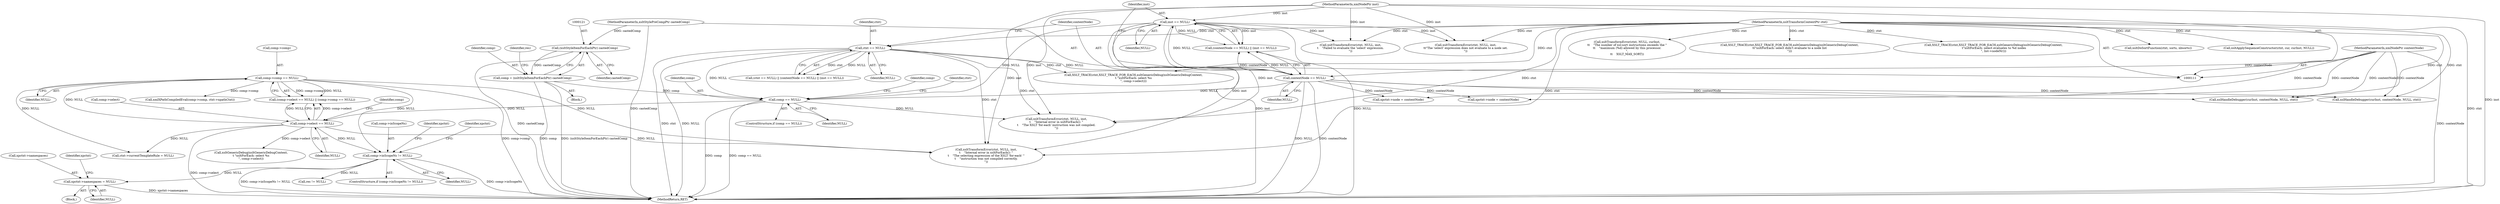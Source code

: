 digraph "1_Chrome_96dbafe288dbe2f0cc45fa3c39daf6d0c37acbab_40@del" {
"1000275" [label="(Call,xpctxt->namespaces = NULL)"];
"1000249" [label="(Call,comp->inScopeNs != NULL)"];
"1000177" [label="(Call,comp->comp == NULL)"];
"1000172" [label="(Call,comp->select == NULL)"];
"1000160" [label="(Call,comp == NULL)"];
"1000118" [label="(Call,comp = (xsltStyleItemForEachPtr) castedComp)"];
"1000120" [label="(Call,(xsltStyleItemForEachPtr) castedComp)"];
"1000115" [label="(MethodParameterIn,xsltStylePreCompPtr castedComp)"];
"1000151" [label="(Call,inst == NULL)"];
"1000114" [label="(MethodParameterIn,xmlNodePtr inst)"];
"1000148" [label="(Call,contextNode == NULL)"];
"1000113" [label="(MethodParameterIn,xmlNodePtr contextNode)"];
"1000144" [label="(Call,ctxt == NULL)"];
"1000112" [label="(MethodParameterIn,xsltTransformContextPtr ctxt)"];
"1000178" [label="(Call,comp->comp)"];
"1000405" [label="(Call,xslHandleDebugger(curInst, contextNode, NULL, ctxt))"];
"1000149" [label="(Identifier,contextNode)"];
"1000173" [label="(Call,comp->select)"];
"1000145" [label="(Identifier,ctxt)"];
"1000248" [label="(ControlStructure,if (comp->inScopeNs != NULL))"];
"1000275" [label="(Call,xpctxt->namespaces = NULL)"];
"1000428" [label="(Call,xsltTransformError(ctxt, NULL, curInst,\n\t\t    \"The number of xsl:sort instructions exceeds the \"\n\t\t    \"maximum (%d) allowed by this processor.\n\",\n\t\t    XSLT_MAX_SORT))"];
"1000115" [label="(MethodParameterIn,xsltStylePreCompPtr castedComp)"];
"1000112" [label="(MethodParameterIn,xsltTransformContextPtr ctxt)"];
"1000176" [label="(Identifier,NULL)"];
"1000276" [label="(Call,xpctxt->namespaces)"];
"1000277" [label="(Identifier,xpctxt)"];
"1000250" [label="(Call,comp->inScopeNs)"];
"1000253" [label="(Identifier,NULL)"];
"1000120" [label="(Call,(xsltStyleItemForEachPtr) castedComp)"];
"1000317" [label="(Call,XSLT_TRACE(ctxt,XSLT_TRACE_FOR_EACH,xsltGenericDebug(xsltGenericDebugContext,\n\t\t\"xsltForEach: select didn't evaluate to a node list\n\")))"];
"1000165" [label="(Identifier,ctxt)"];
"1000162" [label="(Identifier,NULL)"];
"1000172" [label="(Call,comp->select == NULL)"];
"1000566" [label="(MethodReturn,RET)"];
"1000326" [label="(Call,xsltTransformError(ctxt, NULL, inst,\n\t    \"Failed to evaluate the 'select' expression.\n\"))"];
"1000223" [label="(Call,ctxt->currentTemplateRule = NULL)"];
"1000153" [label="(Identifier,NULL)"];
"1000150" [label="(Identifier,NULL)"];
"1000348" [label="(Call,XSLT_TRACE(ctxt,XSLT_TRACE_FOR_EACH,xsltGenericDebug(xsltGenericDebugContext,\n \t\"xsltForEach: select evaluates to %d nodes\n\", list->nodeNr)))"];
"1000312" [label="(Call,xsltTransformError(ctxt, NULL, inst,\n\t\t\"The 'select' expression does not evaluate to a node set.\n\"))"];
"1000274" [label="(Block,)"];
"1000447" [label="(Call,xslHandleDebugger(curInst, contextNode, NULL, ctxt))"];
"1000457" [label="(Call,xsltDoSortFunction(ctxt, sorts, nbsorts))"];
"1000181" [label="(Identifier,NULL)"];
"1000144" [label="(Call,ctxt == NULL)"];
"1000160" [label="(Call,comp == NULL)"];
"1000119" [label="(Identifier,comp)"];
"1000114" [label="(MethodParameterIn,xmlNodePtr inst)"];
"1000171" [label="(Call,(comp->select == NULL) || (comp->comp == NULL))"];
"1000164" [label="(Call,xsltTransformError(ctxt, NULL, inst,\n\t    \"Internal error in xsltForEach(): \"\n\t    \"The XSLT 'for-each' instruction was not compiled.\n\"))"];
"1000151" [label="(Call,inst == NULL)"];
"1000122" [label="(Identifier,castedComp)"];
"1000147" [label="(Call,(contextNode == NULL) || (inst == NULL))"];
"1000161" [label="(Identifier,comp)"];
"1000295" [label="(Call,res != NULL)"];
"1000116" [label="(Block,)"];
"1000367" [label="(Call,xpctxt->node = contextNode)"];
"1000243" [label="(Call,xpctxt->node = contextNode)"];
"1000194" [label="(Call,XSLT_TRACE(ctxt,XSLT_TRACE_FOR_EACH,xsltGenericDebug(xsltGenericDebugContext,\n\t \"xsltForEach: select %s\n\", comp->select)))"];
"1000152" [label="(Identifier,inst)"];
"1000118" [label="(Call,comp = (xsltStyleItemForEachPtr) castedComp)"];
"1000287" [label="(Call,xmlXPathCompiledEval(comp->comp, ctxt->xpathCtxt))"];
"1000197" [label="(Call,xsltGenericDebug(xsltGenericDebugContext,\n\t \"xsltForEach: select %s\n\", comp->select))"];
"1000282" [label="(Identifier,xpctxt)"];
"1000148" [label="(Call,contextNode == NULL)"];
"1000143" [label="(Call,(ctxt == NULL) || (contextNode == NULL) || (inst == NULL))"];
"1000518" [label="(Call,xsltApplySequenceConstructor(ctxt, cur, curInst, NULL))"];
"1000126" [label="(Identifier,res)"];
"1000177" [label="(Call,comp->comp == NULL)"];
"1000113" [label="(MethodParameterIn,xmlNodePtr contextNode)"];
"1000159" [label="(ControlStructure,if (comp == NULL))"];
"1000146" [label="(Identifier,NULL)"];
"1000179" [label="(Identifier,comp)"];
"1000257" [label="(Identifier,xpctxt)"];
"1000174" [label="(Identifier,comp)"];
"1000279" [label="(Identifier,NULL)"];
"1000183" [label="(Call,xsltTransformError(ctxt, NULL, inst,\n\t    \"Internal error in xsltForEach(): \"\n\t    \"The selecting expression of the XSLT 'for-each' \"\n\t    \"instruction was not compiled correctly.\n\"))"];
"1000249" [label="(Call,comp->inScopeNs != NULL)"];
"1000275" -> "1000274"  [label="AST: "];
"1000275" -> "1000279"  [label="CFG: "];
"1000276" -> "1000275"  [label="AST: "];
"1000279" -> "1000275"  [label="AST: "];
"1000282" -> "1000275"  [label="CFG: "];
"1000275" -> "1000566"  [label="DDG: xpctxt->namespaces"];
"1000249" -> "1000275"  [label="DDG: NULL"];
"1000249" -> "1000248"  [label="AST: "];
"1000249" -> "1000253"  [label="CFG: "];
"1000250" -> "1000249"  [label="AST: "];
"1000253" -> "1000249"  [label="AST: "];
"1000257" -> "1000249"  [label="CFG: "];
"1000277" -> "1000249"  [label="CFG: "];
"1000249" -> "1000566"  [label="DDG: comp->inScopeNs"];
"1000249" -> "1000566"  [label="DDG: comp->inScopeNs != NULL"];
"1000177" -> "1000249"  [label="DDG: NULL"];
"1000172" -> "1000249"  [label="DDG: NULL"];
"1000249" -> "1000295"  [label="DDG: NULL"];
"1000177" -> "1000171"  [label="AST: "];
"1000177" -> "1000181"  [label="CFG: "];
"1000178" -> "1000177"  [label="AST: "];
"1000181" -> "1000177"  [label="AST: "];
"1000171" -> "1000177"  [label="CFG: "];
"1000177" -> "1000566"  [label="DDG: comp->comp"];
"1000177" -> "1000171"  [label="DDG: comp->comp"];
"1000177" -> "1000171"  [label="DDG: NULL"];
"1000172" -> "1000177"  [label="DDG: NULL"];
"1000177" -> "1000183"  [label="DDG: NULL"];
"1000177" -> "1000223"  [label="DDG: NULL"];
"1000177" -> "1000287"  [label="DDG: comp->comp"];
"1000172" -> "1000171"  [label="AST: "];
"1000172" -> "1000176"  [label="CFG: "];
"1000173" -> "1000172"  [label="AST: "];
"1000176" -> "1000172"  [label="AST: "];
"1000179" -> "1000172"  [label="CFG: "];
"1000171" -> "1000172"  [label="CFG: "];
"1000172" -> "1000566"  [label="DDG: comp->select"];
"1000172" -> "1000171"  [label="DDG: comp->select"];
"1000172" -> "1000171"  [label="DDG: NULL"];
"1000160" -> "1000172"  [label="DDG: NULL"];
"1000172" -> "1000183"  [label="DDG: NULL"];
"1000172" -> "1000197"  [label="DDG: comp->select"];
"1000172" -> "1000223"  [label="DDG: NULL"];
"1000160" -> "1000159"  [label="AST: "];
"1000160" -> "1000162"  [label="CFG: "];
"1000161" -> "1000160"  [label="AST: "];
"1000162" -> "1000160"  [label="AST: "];
"1000165" -> "1000160"  [label="CFG: "];
"1000174" -> "1000160"  [label="CFG: "];
"1000160" -> "1000566"  [label="DDG: comp == NULL"];
"1000160" -> "1000566"  [label="DDG: comp"];
"1000118" -> "1000160"  [label="DDG: comp"];
"1000151" -> "1000160"  [label="DDG: NULL"];
"1000148" -> "1000160"  [label="DDG: NULL"];
"1000144" -> "1000160"  [label="DDG: NULL"];
"1000160" -> "1000164"  [label="DDG: NULL"];
"1000118" -> "1000116"  [label="AST: "];
"1000118" -> "1000120"  [label="CFG: "];
"1000119" -> "1000118"  [label="AST: "];
"1000120" -> "1000118"  [label="AST: "];
"1000126" -> "1000118"  [label="CFG: "];
"1000118" -> "1000566"  [label="DDG: (xsltStyleItemForEachPtr) castedComp"];
"1000118" -> "1000566"  [label="DDG: comp"];
"1000120" -> "1000118"  [label="DDG: castedComp"];
"1000120" -> "1000122"  [label="CFG: "];
"1000121" -> "1000120"  [label="AST: "];
"1000122" -> "1000120"  [label="AST: "];
"1000120" -> "1000566"  [label="DDG: castedComp"];
"1000115" -> "1000120"  [label="DDG: castedComp"];
"1000115" -> "1000111"  [label="AST: "];
"1000115" -> "1000566"  [label="DDG: castedComp"];
"1000151" -> "1000147"  [label="AST: "];
"1000151" -> "1000153"  [label="CFG: "];
"1000152" -> "1000151"  [label="AST: "];
"1000153" -> "1000151"  [label="AST: "];
"1000147" -> "1000151"  [label="CFG: "];
"1000151" -> "1000566"  [label="DDG: inst"];
"1000151" -> "1000566"  [label="DDG: NULL"];
"1000151" -> "1000147"  [label="DDG: inst"];
"1000151" -> "1000147"  [label="DDG: NULL"];
"1000114" -> "1000151"  [label="DDG: inst"];
"1000148" -> "1000151"  [label="DDG: NULL"];
"1000151" -> "1000164"  [label="DDG: inst"];
"1000151" -> "1000183"  [label="DDG: inst"];
"1000151" -> "1000312"  [label="DDG: inst"];
"1000151" -> "1000326"  [label="DDG: inst"];
"1000114" -> "1000111"  [label="AST: "];
"1000114" -> "1000566"  [label="DDG: inst"];
"1000114" -> "1000164"  [label="DDG: inst"];
"1000114" -> "1000183"  [label="DDG: inst"];
"1000114" -> "1000312"  [label="DDG: inst"];
"1000114" -> "1000326"  [label="DDG: inst"];
"1000148" -> "1000147"  [label="AST: "];
"1000148" -> "1000150"  [label="CFG: "];
"1000149" -> "1000148"  [label="AST: "];
"1000150" -> "1000148"  [label="AST: "];
"1000152" -> "1000148"  [label="CFG: "];
"1000147" -> "1000148"  [label="CFG: "];
"1000148" -> "1000566"  [label="DDG: contextNode"];
"1000148" -> "1000566"  [label="DDG: NULL"];
"1000148" -> "1000147"  [label="DDG: contextNode"];
"1000148" -> "1000147"  [label="DDG: NULL"];
"1000113" -> "1000148"  [label="DDG: contextNode"];
"1000144" -> "1000148"  [label="DDG: NULL"];
"1000148" -> "1000243"  [label="DDG: contextNode"];
"1000148" -> "1000367"  [label="DDG: contextNode"];
"1000148" -> "1000405"  [label="DDG: contextNode"];
"1000148" -> "1000447"  [label="DDG: contextNode"];
"1000113" -> "1000111"  [label="AST: "];
"1000113" -> "1000566"  [label="DDG: contextNode"];
"1000113" -> "1000243"  [label="DDG: contextNode"];
"1000113" -> "1000367"  [label="DDG: contextNode"];
"1000113" -> "1000405"  [label="DDG: contextNode"];
"1000113" -> "1000447"  [label="DDG: contextNode"];
"1000144" -> "1000143"  [label="AST: "];
"1000144" -> "1000146"  [label="CFG: "];
"1000145" -> "1000144"  [label="AST: "];
"1000146" -> "1000144"  [label="AST: "];
"1000149" -> "1000144"  [label="CFG: "];
"1000143" -> "1000144"  [label="CFG: "];
"1000144" -> "1000566"  [label="DDG: ctxt"];
"1000144" -> "1000566"  [label="DDG: NULL"];
"1000144" -> "1000143"  [label="DDG: ctxt"];
"1000144" -> "1000143"  [label="DDG: NULL"];
"1000112" -> "1000144"  [label="DDG: ctxt"];
"1000144" -> "1000164"  [label="DDG: ctxt"];
"1000144" -> "1000183"  [label="DDG: ctxt"];
"1000144" -> "1000194"  [label="DDG: ctxt"];
"1000112" -> "1000111"  [label="AST: "];
"1000112" -> "1000566"  [label="DDG: ctxt"];
"1000112" -> "1000164"  [label="DDG: ctxt"];
"1000112" -> "1000183"  [label="DDG: ctxt"];
"1000112" -> "1000194"  [label="DDG: ctxt"];
"1000112" -> "1000312"  [label="DDG: ctxt"];
"1000112" -> "1000317"  [label="DDG: ctxt"];
"1000112" -> "1000326"  [label="DDG: ctxt"];
"1000112" -> "1000348"  [label="DDG: ctxt"];
"1000112" -> "1000405"  [label="DDG: ctxt"];
"1000112" -> "1000428"  [label="DDG: ctxt"];
"1000112" -> "1000447"  [label="DDG: ctxt"];
"1000112" -> "1000457"  [label="DDG: ctxt"];
"1000112" -> "1000518"  [label="DDG: ctxt"];
}
